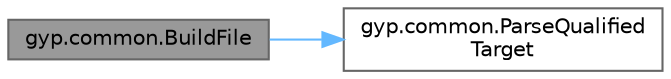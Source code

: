 digraph "gyp.common.BuildFile"
{
 // LATEX_PDF_SIZE
  bgcolor="transparent";
  edge [fontname=Helvetica,fontsize=10,labelfontname=Helvetica,labelfontsize=10];
  node [fontname=Helvetica,fontsize=10,shape=box,height=0.2,width=0.4];
  rankdir="LR";
  Node1 [id="Node000001",label="gyp.common.BuildFile",height=0.2,width=0.4,color="gray40", fillcolor="grey60", style="filled", fontcolor="black",tooltip=" "];
  Node1 -> Node2 [id="edge1_Node000001_Node000002",color="steelblue1",style="solid",tooltip=" "];
  Node2 [id="Node000002",label="gyp.common.ParseQualified\lTarget",height=0.2,width=0.4,color="grey40", fillcolor="white", style="filled",URL="$namespacegyp_1_1common.html#a51180f038e57ff79c30f6231d1d7958f",tooltip=" "];
}

